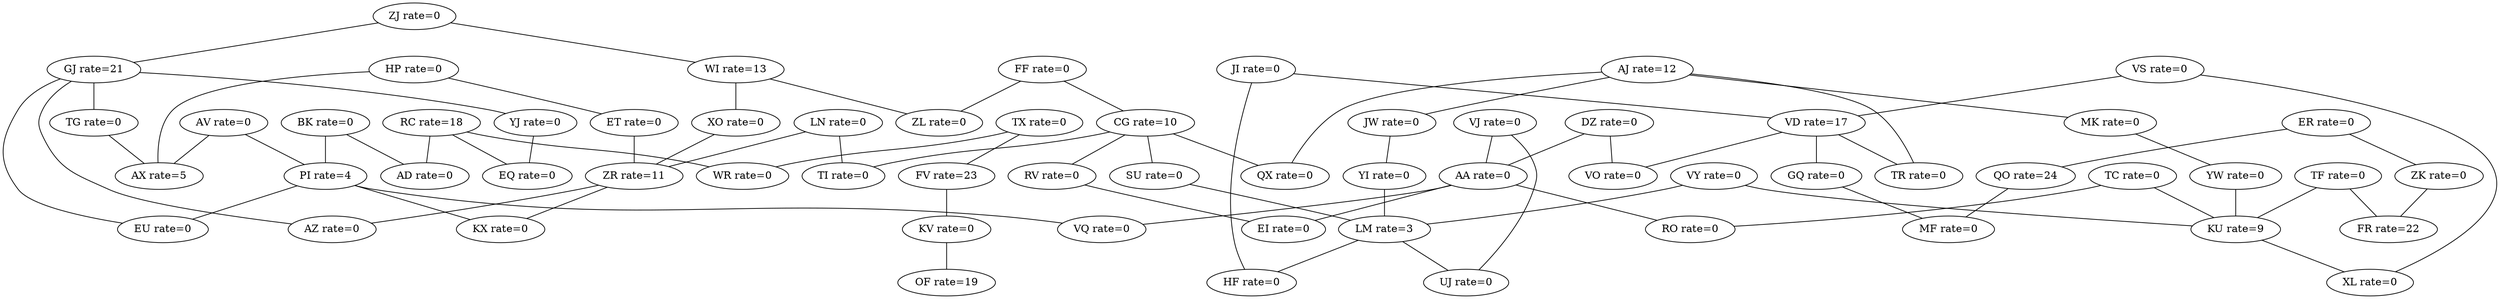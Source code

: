 strict graph V {
AV [label="AV rate=0"]
JI [label="JI rate=0"]
FF [label="FF rate=0"]
CG [label="CG rate=10"]
RC [label="RC rate=18"]
ZJ [label="ZJ rate=0"]
GJ [label="GJ rate=21"]
VJ [label="VJ rate=0"]
ER [label="ER rate=0"]
QO [label="QO rate=24"]
LN [label="LN rate=0"]
SU [label="SU rate=0"]
AJ [label="AJ rate=12"]
YJ [label="YJ rate=0"]
JW [label="JW rate=0"]
WI [label="WI rate=13"]
VS [label="VS rate=0"]
TI [label="TI rate=0"]
VD [label="VD rate=17"]
TX [label="TX rate=0"]
HP [label="HP rate=0"]
BK [label="BK rate=0"]
ET [label="ET rate=0"]
VY [label="VY rate=0"]
DZ [label="DZ rate=0"]
ZK [label="ZK rate=0"]
TG [label="TG rate=0"]
YI [label="YI rate=0"]
XO [label="XO rate=0"]
ZR [label="ZR rate=11"]
EQ [label="EQ rate=0"]
PI [label="PI rate=4"]
VO [label="VO rate=0"]
WR [label="WR rate=0"]
TF [label="TF rate=0"]
FR [label="FR rate=22"]
MK [label="MK rate=0"]
AZ [label="AZ rate=0"]
TC [label="TC rate=0"]
GQ [label="GQ rate=0"]
YW [label="YW rate=0"]
AA [label="AA rate=0"]
MF [label="MF rate=0"]
ZL [label="ZL rate=0"]
LM [label="LM rate=3"]
KU [label="KU rate=9"]
FV [label="FV rate=23"]
EU [label="EU rate=0"]
KV [label="KV rate=0"]
QX [label="QX rate=0"]
RO [label="RO rate=0"]
TR [label="TR rate=0"]
VQ [label="VQ rate=0"]
HF [label="HF rate=0"]
RV [label="RV rate=0"]
KX [label="KX rate=0"]
UJ [label="UJ rate=0"]
AX [label="AX rate=5"]
XL [label="XL rate=0"]
AD [label="AD rate=0"]
EI [label="EI rate=0"]
OF [label="OF rate=19"]
AV -- {AX, PI};
JI -- {VD, HF};
FF -- {ZL, CG};
CG  -- {TI, SU, RV, FF, QX};
RC  -- {EQ, WR, AD};
ZJ -- {GJ, WI};
GJ  -- {TG, YJ, EU, AZ, ZJ};
VJ -- {UJ, AA};
ER -- {QO, ZK};
QO  -- {MF, ER};
LN -- {ZR, TI};
SU -- {CG, LM};
AJ  -- {QX, JW, TR, MK};
YJ -- {GJ, EQ};
JW -- {YI, AJ};
WI  -- {XO, ZJ, ZL};
VS -- {XL, VD};
TI -- {LN, CG};
VD  -- {TR, VS, JI, GQ, VO};
TX -- {FV, WR};
HP -- {AX, ET};
BK -- {PI, AD};
ET -- {ZR, HP};
VY -- {KU, LM};
DZ -- {VO, AA};
ZK -- {FR, ER};
TG -- {GJ, AX};
YI -- {JW, LM};
XO -- {ZR, WI};
ZR  -- {KX, AZ, ET, LN, XO};
EQ -- {RC, YJ};
PI -- {BK, KX, VQ, EU, AV};
VO -- {VD, DZ};
WR -- {TX, RC};
TF -- {FR, KU};
FR  -- {ZK, TF};
MK -- {AJ, YW};
AZ -- {GJ, ZR};
TC -- {KU, RO};
GQ -- {MF, VD};
YW -- {MK, KU};
AA -- {RO, EI, VJ, VQ, DZ};
MF -- {QO, GQ};
ZL -- {WI, FF};
LM -- {YI, SU, UJ, VY, HF};
KU -- {XL, TC, TF, VY, YW};
FV  -- {KV, TX};
EU -- {PI, GJ};
KV -- {FV, OF};
QX -- {AJ, CG};
RO -- {AA, TC};
TR -- {VD, AJ};
VQ -- {AA, PI};
HF -- {JI, LM};
RV -- {EI, CG};
KX -- {PI, ZR};
UJ -- {LM, VJ};
AX -- {TG, AV, HP};
XL -- {KU, VS};
AD -- {BK, RC};
EI -- {RV, AA};
OF  -- {KV};
}